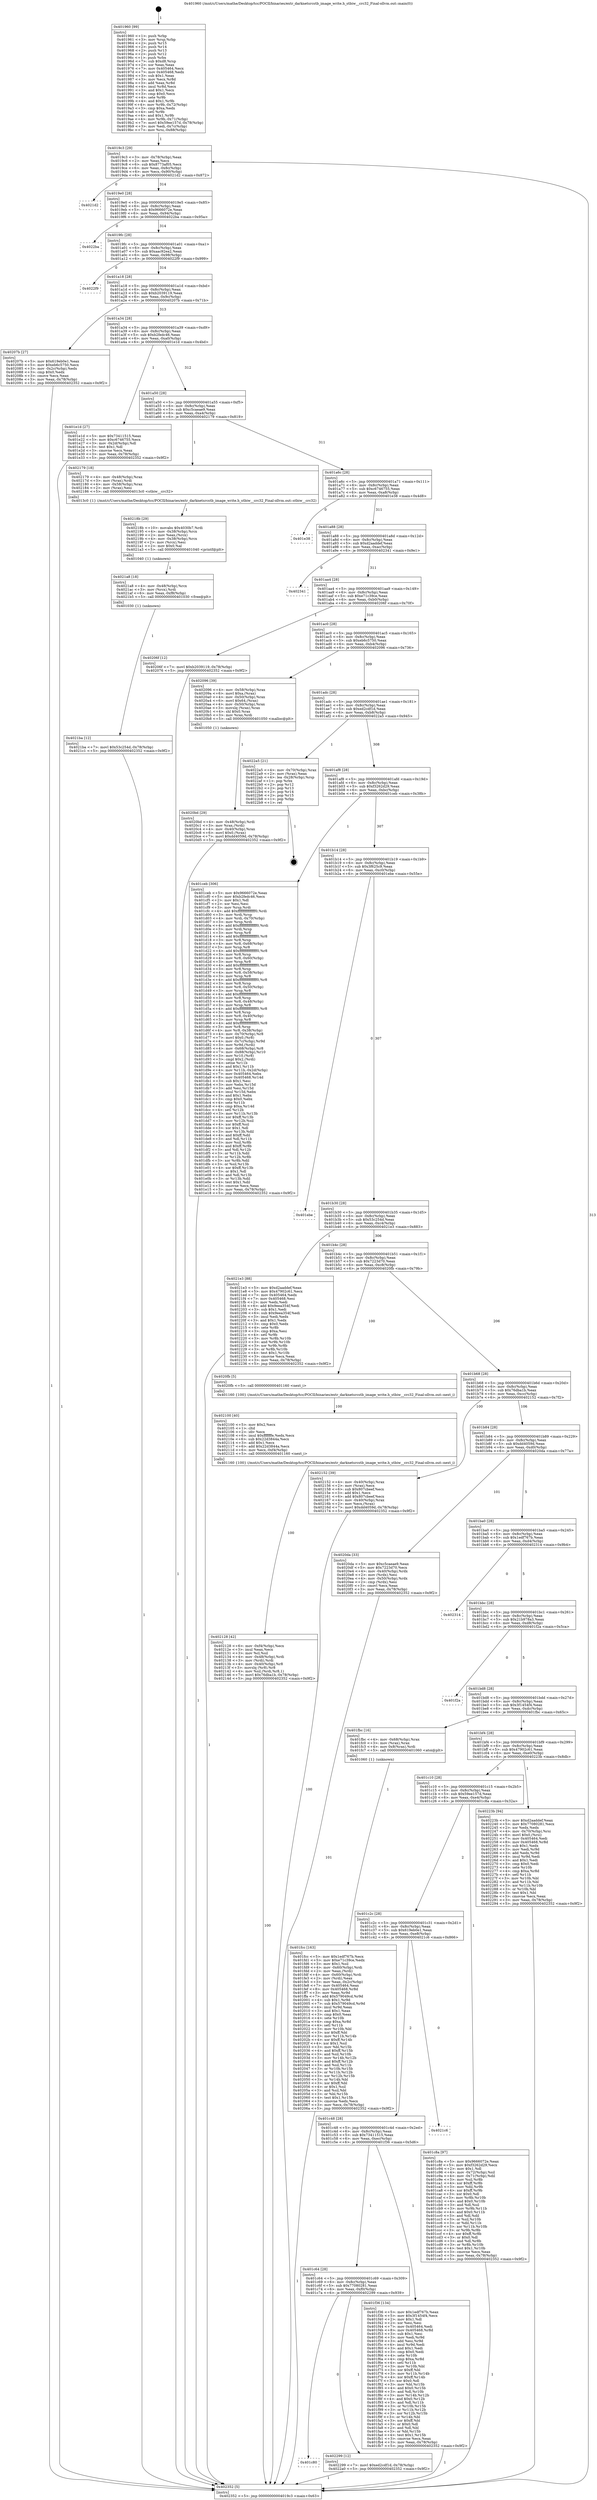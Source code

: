 digraph "0x401960" {
  label = "0x401960 (/mnt/c/Users/mathe/Desktop/tcc/POCII/binaries/extr_darknetsrcstb_image_write.h_stbiw__crc32_Final-ollvm.out::main(0))"
  labelloc = "t"
  node[shape=record]

  Entry [label="",width=0.3,height=0.3,shape=circle,fillcolor=black,style=filled]
  "0x4019c3" [label="{
     0x4019c3 [29]\l
     | [instrs]\l
     &nbsp;&nbsp;0x4019c3 \<+3\>: mov -0x78(%rbp),%eax\l
     &nbsp;&nbsp;0x4019c6 \<+2\>: mov %eax,%ecx\l
     &nbsp;&nbsp;0x4019c8 \<+6\>: sub $0x8773af05,%ecx\l
     &nbsp;&nbsp;0x4019ce \<+6\>: mov %eax,-0x8c(%rbp)\l
     &nbsp;&nbsp;0x4019d4 \<+6\>: mov %ecx,-0x90(%rbp)\l
     &nbsp;&nbsp;0x4019da \<+6\>: je 00000000004021d2 \<main+0x872\>\l
  }"]
  "0x4021d2" [label="{
     0x4021d2\l
  }", style=dashed]
  "0x4019e0" [label="{
     0x4019e0 [28]\l
     | [instrs]\l
     &nbsp;&nbsp;0x4019e0 \<+5\>: jmp 00000000004019e5 \<main+0x85\>\l
     &nbsp;&nbsp;0x4019e5 \<+6\>: mov -0x8c(%rbp),%eax\l
     &nbsp;&nbsp;0x4019eb \<+5\>: sub $0x9666072e,%eax\l
     &nbsp;&nbsp;0x4019f0 \<+6\>: mov %eax,-0x94(%rbp)\l
     &nbsp;&nbsp;0x4019f6 \<+6\>: je 00000000004022ba \<main+0x95a\>\l
  }"]
  Exit [label="",width=0.3,height=0.3,shape=circle,fillcolor=black,style=filled,peripheries=2]
  "0x4022ba" [label="{
     0x4022ba\l
  }", style=dashed]
  "0x4019fc" [label="{
     0x4019fc [28]\l
     | [instrs]\l
     &nbsp;&nbsp;0x4019fc \<+5\>: jmp 0000000000401a01 \<main+0xa1\>\l
     &nbsp;&nbsp;0x401a01 \<+6\>: mov -0x8c(%rbp),%eax\l
     &nbsp;&nbsp;0x401a07 \<+5\>: sub $0xaac92ea2,%eax\l
     &nbsp;&nbsp;0x401a0c \<+6\>: mov %eax,-0x98(%rbp)\l
     &nbsp;&nbsp;0x401a12 \<+6\>: je 00000000004022f9 \<main+0x999\>\l
  }"]
  "0x401c80" [label="{
     0x401c80\l
  }", style=dashed]
  "0x4022f9" [label="{
     0x4022f9\l
  }", style=dashed]
  "0x401a18" [label="{
     0x401a18 [28]\l
     | [instrs]\l
     &nbsp;&nbsp;0x401a18 \<+5\>: jmp 0000000000401a1d \<main+0xbd\>\l
     &nbsp;&nbsp;0x401a1d \<+6\>: mov -0x8c(%rbp),%eax\l
     &nbsp;&nbsp;0x401a23 \<+5\>: sub $0xb2039119,%eax\l
     &nbsp;&nbsp;0x401a28 \<+6\>: mov %eax,-0x9c(%rbp)\l
     &nbsp;&nbsp;0x401a2e \<+6\>: je 000000000040207b \<main+0x71b\>\l
  }"]
  "0x402299" [label="{
     0x402299 [12]\l
     | [instrs]\l
     &nbsp;&nbsp;0x402299 \<+7\>: movl $0xed2cdf1d,-0x78(%rbp)\l
     &nbsp;&nbsp;0x4022a0 \<+5\>: jmp 0000000000402352 \<main+0x9f2\>\l
  }"]
  "0x40207b" [label="{
     0x40207b [27]\l
     | [instrs]\l
     &nbsp;&nbsp;0x40207b \<+5\>: mov $0x619eb0e1,%eax\l
     &nbsp;&nbsp;0x402080 \<+5\>: mov $0xeb6c5750,%ecx\l
     &nbsp;&nbsp;0x402085 \<+3\>: mov -0x2c(%rbp),%edx\l
     &nbsp;&nbsp;0x402088 \<+3\>: cmp $0x0,%edx\l
     &nbsp;&nbsp;0x40208b \<+3\>: cmove %ecx,%eax\l
     &nbsp;&nbsp;0x40208e \<+3\>: mov %eax,-0x78(%rbp)\l
     &nbsp;&nbsp;0x402091 \<+5\>: jmp 0000000000402352 \<main+0x9f2\>\l
  }"]
  "0x401a34" [label="{
     0x401a34 [28]\l
     | [instrs]\l
     &nbsp;&nbsp;0x401a34 \<+5\>: jmp 0000000000401a39 \<main+0xd9\>\l
     &nbsp;&nbsp;0x401a39 \<+6\>: mov -0x8c(%rbp),%eax\l
     &nbsp;&nbsp;0x401a3f \<+5\>: sub $0xb2fedc46,%eax\l
     &nbsp;&nbsp;0x401a44 \<+6\>: mov %eax,-0xa0(%rbp)\l
     &nbsp;&nbsp;0x401a4a \<+6\>: je 0000000000401e1d \<main+0x4bd\>\l
  }"]
  "0x4021ba" [label="{
     0x4021ba [12]\l
     | [instrs]\l
     &nbsp;&nbsp;0x4021ba \<+7\>: movl $0x53c254d,-0x78(%rbp)\l
     &nbsp;&nbsp;0x4021c1 \<+5\>: jmp 0000000000402352 \<main+0x9f2\>\l
  }"]
  "0x401e1d" [label="{
     0x401e1d [27]\l
     | [instrs]\l
     &nbsp;&nbsp;0x401e1d \<+5\>: mov $0x73411515,%eax\l
     &nbsp;&nbsp;0x401e22 \<+5\>: mov $0xc6746755,%ecx\l
     &nbsp;&nbsp;0x401e27 \<+3\>: mov -0x2d(%rbp),%dl\l
     &nbsp;&nbsp;0x401e2a \<+3\>: test $0x1,%dl\l
     &nbsp;&nbsp;0x401e2d \<+3\>: cmovne %ecx,%eax\l
     &nbsp;&nbsp;0x401e30 \<+3\>: mov %eax,-0x78(%rbp)\l
     &nbsp;&nbsp;0x401e33 \<+5\>: jmp 0000000000402352 \<main+0x9f2\>\l
  }"]
  "0x401a50" [label="{
     0x401a50 [28]\l
     | [instrs]\l
     &nbsp;&nbsp;0x401a50 \<+5\>: jmp 0000000000401a55 \<main+0xf5\>\l
     &nbsp;&nbsp;0x401a55 \<+6\>: mov -0x8c(%rbp),%eax\l
     &nbsp;&nbsp;0x401a5b \<+5\>: sub $0xc5caeae9,%eax\l
     &nbsp;&nbsp;0x401a60 \<+6\>: mov %eax,-0xa4(%rbp)\l
     &nbsp;&nbsp;0x401a66 \<+6\>: je 0000000000402179 \<main+0x819\>\l
  }"]
  "0x4021a8" [label="{
     0x4021a8 [18]\l
     | [instrs]\l
     &nbsp;&nbsp;0x4021a8 \<+4\>: mov -0x48(%rbp),%rcx\l
     &nbsp;&nbsp;0x4021ac \<+3\>: mov (%rcx),%rdi\l
     &nbsp;&nbsp;0x4021af \<+6\>: mov %eax,-0xf8(%rbp)\l
     &nbsp;&nbsp;0x4021b5 \<+5\>: call 0000000000401030 \<free@plt\>\l
     | [calls]\l
     &nbsp;&nbsp;0x401030 \{1\} (unknown)\l
  }"]
  "0x402179" [label="{
     0x402179 [18]\l
     | [instrs]\l
     &nbsp;&nbsp;0x402179 \<+4\>: mov -0x48(%rbp),%rax\l
     &nbsp;&nbsp;0x40217d \<+3\>: mov (%rax),%rdi\l
     &nbsp;&nbsp;0x402180 \<+4\>: mov -0x58(%rbp),%rax\l
     &nbsp;&nbsp;0x402184 \<+2\>: mov (%rax),%esi\l
     &nbsp;&nbsp;0x402186 \<+5\>: call 00000000004013c0 \<stbiw__crc32\>\l
     | [calls]\l
     &nbsp;&nbsp;0x4013c0 \{1\} (/mnt/c/Users/mathe/Desktop/tcc/POCII/binaries/extr_darknetsrcstb_image_write.h_stbiw__crc32_Final-ollvm.out::stbiw__crc32)\l
  }"]
  "0x401a6c" [label="{
     0x401a6c [28]\l
     | [instrs]\l
     &nbsp;&nbsp;0x401a6c \<+5\>: jmp 0000000000401a71 \<main+0x111\>\l
     &nbsp;&nbsp;0x401a71 \<+6\>: mov -0x8c(%rbp),%eax\l
     &nbsp;&nbsp;0x401a77 \<+5\>: sub $0xc6746755,%eax\l
     &nbsp;&nbsp;0x401a7c \<+6\>: mov %eax,-0xa8(%rbp)\l
     &nbsp;&nbsp;0x401a82 \<+6\>: je 0000000000401e38 \<main+0x4d8\>\l
  }"]
  "0x40218b" [label="{
     0x40218b [29]\l
     | [instrs]\l
     &nbsp;&nbsp;0x40218b \<+10\>: movabs $0x4030b7,%rdi\l
     &nbsp;&nbsp;0x402195 \<+4\>: mov -0x38(%rbp),%rcx\l
     &nbsp;&nbsp;0x402199 \<+2\>: mov %eax,(%rcx)\l
     &nbsp;&nbsp;0x40219b \<+4\>: mov -0x38(%rbp),%rcx\l
     &nbsp;&nbsp;0x40219f \<+2\>: mov (%rcx),%esi\l
     &nbsp;&nbsp;0x4021a1 \<+2\>: mov $0x0,%al\l
     &nbsp;&nbsp;0x4021a3 \<+5\>: call 0000000000401040 \<printf@plt\>\l
     | [calls]\l
     &nbsp;&nbsp;0x401040 \{1\} (unknown)\l
  }"]
  "0x401e38" [label="{
     0x401e38\l
  }", style=dashed]
  "0x401a88" [label="{
     0x401a88 [28]\l
     | [instrs]\l
     &nbsp;&nbsp;0x401a88 \<+5\>: jmp 0000000000401a8d \<main+0x12d\>\l
     &nbsp;&nbsp;0x401a8d \<+6\>: mov -0x8c(%rbp),%eax\l
     &nbsp;&nbsp;0x401a93 \<+5\>: sub $0xd2aaddef,%eax\l
     &nbsp;&nbsp;0x401a98 \<+6\>: mov %eax,-0xac(%rbp)\l
     &nbsp;&nbsp;0x401a9e \<+6\>: je 0000000000402341 \<main+0x9e1\>\l
  }"]
  "0x402128" [label="{
     0x402128 [42]\l
     | [instrs]\l
     &nbsp;&nbsp;0x402128 \<+6\>: mov -0xf4(%rbp),%ecx\l
     &nbsp;&nbsp;0x40212e \<+3\>: imul %eax,%ecx\l
     &nbsp;&nbsp;0x402131 \<+3\>: mov %cl,%sil\l
     &nbsp;&nbsp;0x402134 \<+4\>: mov -0x48(%rbp),%rdi\l
     &nbsp;&nbsp;0x402138 \<+3\>: mov (%rdi),%rdi\l
     &nbsp;&nbsp;0x40213b \<+4\>: mov -0x40(%rbp),%r8\l
     &nbsp;&nbsp;0x40213f \<+3\>: movslq (%r8),%r8\l
     &nbsp;&nbsp;0x402142 \<+4\>: mov %sil,(%rdi,%r8,1)\l
     &nbsp;&nbsp;0x402146 \<+7\>: movl $0x76dba1b,-0x78(%rbp)\l
     &nbsp;&nbsp;0x40214d \<+5\>: jmp 0000000000402352 \<main+0x9f2\>\l
  }"]
  "0x402341" [label="{
     0x402341\l
  }", style=dashed]
  "0x401aa4" [label="{
     0x401aa4 [28]\l
     | [instrs]\l
     &nbsp;&nbsp;0x401aa4 \<+5\>: jmp 0000000000401aa9 \<main+0x149\>\l
     &nbsp;&nbsp;0x401aa9 \<+6\>: mov -0x8c(%rbp),%eax\l
     &nbsp;&nbsp;0x401aaf \<+5\>: sub $0xe71c39ce,%eax\l
     &nbsp;&nbsp;0x401ab4 \<+6\>: mov %eax,-0xb0(%rbp)\l
     &nbsp;&nbsp;0x401aba \<+6\>: je 000000000040206f \<main+0x70f\>\l
  }"]
  "0x402100" [label="{
     0x402100 [40]\l
     | [instrs]\l
     &nbsp;&nbsp;0x402100 \<+5\>: mov $0x2,%ecx\l
     &nbsp;&nbsp;0x402105 \<+1\>: cltd\l
     &nbsp;&nbsp;0x402106 \<+2\>: idiv %ecx\l
     &nbsp;&nbsp;0x402108 \<+6\>: imul $0xfffffffe,%edx,%ecx\l
     &nbsp;&nbsp;0x40210e \<+6\>: sub $0x22d3844a,%ecx\l
     &nbsp;&nbsp;0x402114 \<+3\>: add $0x1,%ecx\l
     &nbsp;&nbsp;0x402117 \<+6\>: add $0x22d3844a,%ecx\l
     &nbsp;&nbsp;0x40211d \<+6\>: mov %ecx,-0xf4(%rbp)\l
     &nbsp;&nbsp;0x402123 \<+5\>: call 0000000000401160 \<next_i\>\l
     | [calls]\l
     &nbsp;&nbsp;0x401160 \{100\} (/mnt/c/Users/mathe/Desktop/tcc/POCII/binaries/extr_darknetsrcstb_image_write.h_stbiw__crc32_Final-ollvm.out::next_i)\l
  }"]
  "0x40206f" [label="{
     0x40206f [12]\l
     | [instrs]\l
     &nbsp;&nbsp;0x40206f \<+7\>: movl $0xb2039119,-0x78(%rbp)\l
     &nbsp;&nbsp;0x402076 \<+5\>: jmp 0000000000402352 \<main+0x9f2\>\l
  }"]
  "0x401ac0" [label="{
     0x401ac0 [28]\l
     | [instrs]\l
     &nbsp;&nbsp;0x401ac0 \<+5\>: jmp 0000000000401ac5 \<main+0x165\>\l
     &nbsp;&nbsp;0x401ac5 \<+6\>: mov -0x8c(%rbp),%eax\l
     &nbsp;&nbsp;0x401acb \<+5\>: sub $0xeb6c5750,%eax\l
     &nbsp;&nbsp;0x401ad0 \<+6\>: mov %eax,-0xb4(%rbp)\l
     &nbsp;&nbsp;0x401ad6 \<+6\>: je 0000000000402096 \<main+0x736\>\l
  }"]
  "0x4020bd" [label="{
     0x4020bd [29]\l
     | [instrs]\l
     &nbsp;&nbsp;0x4020bd \<+4\>: mov -0x48(%rbp),%rdi\l
     &nbsp;&nbsp;0x4020c1 \<+3\>: mov %rax,(%rdi)\l
     &nbsp;&nbsp;0x4020c4 \<+4\>: mov -0x40(%rbp),%rax\l
     &nbsp;&nbsp;0x4020c8 \<+6\>: movl $0x0,(%rax)\l
     &nbsp;&nbsp;0x4020ce \<+7\>: movl $0xdd4059d,-0x78(%rbp)\l
     &nbsp;&nbsp;0x4020d5 \<+5\>: jmp 0000000000402352 \<main+0x9f2\>\l
  }"]
  "0x402096" [label="{
     0x402096 [39]\l
     | [instrs]\l
     &nbsp;&nbsp;0x402096 \<+4\>: mov -0x58(%rbp),%rax\l
     &nbsp;&nbsp;0x40209a \<+6\>: movl $0xa,(%rax)\l
     &nbsp;&nbsp;0x4020a0 \<+4\>: mov -0x50(%rbp),%rax\l
     &nbsp;&nbsp;0x4020a4 \<+6\>: movl $0x64,(%rax)\l
     &nbsp;&nbsp;0x4020aa \<+4\>: mov -0x50(%rbp),%rax\l
     &nbsp;&nbsp;0x4020ae \<+3\>: movslq (%rax),%rax\l
     &nbsp;&nbsp;0x4020b1 \<+4\>: shl $0x0,%rax\l
     &nbsp;&nbsp;0x4020b5 \<+3\>: mov %rax,%rdi\l
     &nbsp;&nbsp;0x4020b8 \<+5\>: call 0000000000401050 \<malloc@plt\>\l
     | [calls]\l
     &nbsp;&nbsp;0x401050 \{1\} (unknown)\l
  }"]
  "0x401adc" [label="{
     0x401adc [28]\l
     | [instrs]\l
     &nbsp;&nbsp;0x401adc \<+5\>: jmp 0000000000401ae1 \<main+0x181\>\l
     &nbsp;&nbsp;0x401ae1 \<+6\>: mov -0x8c(%rbp),%eax\l
     &nbsp;&nbsp;0x401ae7 \<+5\>: sub $0xed2cdf1d,%eax\l
     &nbsp;&nbsp;0x401aec \<+6\>: mov %eax,-0xb8(%rbp)\l
     &nbsp;&nbsp;0x401af2 \<+6\>: je 00000000004022a5 \<main+0x945\>\l
  }"]
  "0x401fcc" [label="{
     0x401fcc [163]\l
     | [instrs]\l
     &nbsp;&nbsp;0x401fcc \<+5\>: mov $0x1edf767b,%ecx\l
     &nbsp;&nbsp;0x401fd1 \<+5\>: mov $0xe71c39ce,%edx\l
     &nbsp;&nbsp;0x401fd6 \<+3\>: mov $0x1,%sil\l
     &nbsp;&nbsp;0x401fd9 \<+4\>: mov -0x60(%rbp),%rdi\l
     &nbsp;&nbsp;0x401fdd \<+2\>: mov %eax,(%rdi)\l
     &nbsp;&nbsp;0x401fdf \<+4\>: mov -0x60(%rbp),%rdi\l
     &nbsp;&nbsp;0x401fe3 \<+2\>: mov (%rdi),%eax\l
     &nbsp;&nbsp;0x401fe5 \<+3\>: mov %eax,-0x2c(%rbp)\l
     &nbsp;&nbsp;0x401fe8 \<+7\>: mov 0x405464,%eax\l
     &nbsp;&nbsp;0x401fef \<+8\>: mov 0x405468,%r8d\l
     &nbsp;&nbsp;0x401ff7 \<+3\>: mov %eax,%r9d\l
     &nbsp;&nbsp;0x401ffa \<+7\>: add $0x579049cd,%r9d\l
     &nbsp;&nbsp;0x402001 \<+4\>: sub $0x1,%r9d\l
     &nbsp;&nbsp;0x402005 \<+7\>: sub $0x579049cd,%r9d\l
     &nbsp;&nbsp;0x40200c \<+4\>: imul %r9d,%eax\l
     &nbsp;&nbsp;0x402010 \<+3\>: and $0x1,%eax\l
     &nbsp;&nbsp;0x402013 \<+3\>: cmp $0x0,%eax\l
     &nbsp;&nbsp;0x402016 \<+4\>: sete %r10b\l
     &nbsp;&nbsp;0x40201a \<+4\>: cmp $0xa,%r8d\l
     &nbsp;&nbsp;0x40201e \<+4\>: setl %r11b\l
     &nbsp;&nbsp;0x402022 \<+3\>: mov %r10b,%bl\l
     &nbsp;&nbsp;0x402025 \<+3\>: xor $0xff,%bl\l
     &nbsp;&nbsp;0x402028 \<+3\>: mov %r11b,%r14b\l
     &nbsp;&nbsp;0x40202b \<+4\>: xor $0xff,%r14b\l
     &nbsp;&nbsp;0x40202f \<+4\>: xor $0x1,%sil\l
     &nbsp;&nbsp;0x402033 \<+3\>: mov %bl,%r15b\l
     &nbsp;&nbsp;0x402036 \<+4\>: and $0xff,%r15b\l
     &nbsp;&nbsp;0x40203a \<+3\>: and %sil,%r10b\l
     &nbsp;&nbsp;0x40203d \<+3\>: mov %r14b,%r12b\l
     &nbsp;&nbsp;0x402040 \<+4\>: and $0xff,%r12b\l
     &nbsp;&nbsp;0x402044 \<+3\>: and %sil,%r11b\l
     &nbsp;&nbsp;0x402047 \<+3\>: or %r10b,%r15b\l
     &nbsp;&nbsp;0x40204a \<+3\>: or %r11b,%r12b\l
     &nbsp;&nbsp;0x40204d \<+3\>: xor %r12b,%r15b\l
     &nbsp;&nbsp;0x402050 \<+3\>: or %r14b,%bl\l
     &nbsp;&nbsp;0x402053 \<+3\>: xor $0xff,%bl\l
     &nbsp;&nbsp;0x402056 \<+4\>: or $0x1,%sil\l
     &nbsp;&nbsp;0x40205a \<+3\>: and %sil,%bl\l
     &nbsp;&nbsp;0x40205d \<+3\>: or %bl,%r15b\l
     &nbsp;&nbsp;0x402060 \<+4\>: test $0x1,%r15b\l
     &nbsp;&nbsp;0x402064 \<+3\>: cmovne %edx,%ecx\l
     &nbsp;&nbsp;0x402067 \<+3\>: mov %ecx,-0x78(%rbp)\l
     &nbsp;&nbsp;0x40206a \<+5\>: jmp 0000000000402352 \<main+0x9f2\>\l
  }"]
  "0x4022a5" [label="{
     0x4022a5 [21]\l
     | [instrs]\l
     &nbsp;&nbsp;0x4022a5 \<+4\>: mov -0x70(%rbp),%rax\l
     &nbsp;&nbsp;0x4022a9 \<+2\>: mov (%rax),%eax\l
     &nbsp;&nbsp;0x4022ab \<+4\>: lea -0x28(%rbp),%rsp\l
     &nbsp;&nbsp;0x4022af \<+1\>: pop %rbx\l
     &nbsp;&nbsp;0x4022b0 \<+2\>: pop %r12\l
     &nbsp;&nbsp;0x4022b2 \<+2\>: pop %r13\l
     &nbsp;&nbsp;0x4022b4 \<+2\>: pop %r14\l
     &nbsp;&nbsp;0x4022b6 \<+2\>: pop %r15\l
     &nbsp;&nbsp;0x4022b8 \<+1\>: pop %rbp\l
     &nbsp;&nbsp;0x4022b9 \<+1\>: ret\l
  }"]
  "0x401af8" [label="{
     0x401af8 [28]\l
     | [instrs]\l
     &nbsp;&nbsp;0x401af8 \<+5\>: jmp 0000000000401afd \<main+0x19d\>\l
     &nbsp;&nbsp;0x401afd \<+6\>: mov -0x8c(%rbp),%eax\l
     &nbsp;&nbsp;0x401b03 \<+5\>: sub $0xf3262d29,%eax\l
     &nbsp;&nbsp;0x401b08 \<+6\>: mov %eax,-0xbc(%rbp)\l
     &nbsp;&nbsp;0x401b0e \<+6\>: je 0000000000401ceb \<main+0x38b\>\l
  }"]
  "0x401c64" [label="{
     0x401c64 [28]\l
     | [instrs]\l
     &nbsp;&nbsp;0x401c64 \<+5\>: jmp 0000000000401c69 \<main+0x309\>\l
     &nbsp;&nbsp;0x401c69 \<+6\>: mov -0x8c(%rbp),%eax\l
     &nbsp;&nbsp;0x401c6f \<+5\>: sub $0x77080281,%eax\l
     &nbsp;&nbsp;0x401c74 \<+6\>: mov %eax,-0xf0(%rbp)\l
     &nbsp;&nbsp;0x401c7a \<+6\>: je 0000000000402299 \<main+0x939\>\l
  }"]
  "0x401ceb" [label="{
     0x401ceb [306]\l
     | [instrs]\l
     &nbsp;&nbsp;0x401ceb \<+5\>: mov $0x9666072e,%eax\l
     &nbsp;&nbsp;0x401cf0 \<+5\>: mov $0xb2fedc46,%ecx\l
     &nbsp;&nbsp;0x401cf5 \<+2\>: mov $0x1,%dl\l
     &nbsp;&nbsp;0x401cf7 \<+2\>: xor %esi,%esi\l
     &nbsp;&nbsp;0x401cf9 \<+3\>: mov %rsp,%rdi\l
     &nbsp;&nbsp;0x401cfc \<+4\>: add $0xfffffffffffffff0,%rdi\l
     &nbsp;&nbsp;0x401d00 \<+3\>: mov %rdi,%rsp\l
     &nbsp;&nbsp;0x401d03 \<+4\>: mov %rdi,-0x70(%rbp)\l
     &nbsp;&nbsp;0x401d07 \<+3\>: mov %rsp,%rdi\l
     &nbsp;&nbsp;0x401d0a \<+4\>: add $0xfffffffffffffff0,%rdi\l
     &nbsp;&nbsp;0x401d0e \<+3\>: mov %rdi,%rsp\l
     &nbsp;&nbsp;0x401d11 \<+3\>: mov %rsp,%r8\l
     &nbsp;&nbsp;0x401d14 \<+4\>: add $0xfffffffffffffff0,%r8\l
     &nbsp;&nbsp;0x401d18 \<+3\>: mov %r8,%rsp\l
     &nbsp;&nbsp;0x401d1b \<+4\>: mov %r8,-0x68(%rbp)\l
     &nbsp;&nbsp;0x401d1f \<+3\>: mov %rsp,%r8\l
     &nbsp;&nbsp;0x401d22 \<+4\>: add $0xfffffffffffffff0,%r8\l
     &nbsp;&nbsp;0x401d26 \<+3\>: mov %r8,%rsp\l
     &nbsp;&nbsp;0x401d29 \<+4\>: mov %r8,-0x60(%rbp)\l
     &nbsp;&nbsp;0x401d2d \<+3\>: mov %rsp,%r8\l
     &nbsp;&nbsp;0x401d30 \<+4\>: add $0xfffffffffffffff0,%r8\l
     &nbsp;&nbsp;0x401d34 \<+3\>: mov %r8,%rsp\l
     &nbsp;&nbsp;0x401d37 \<+4\>: mov %r8,-0x58(%rbp)\l
     &nbsp;&nbsp;0x401d3b \<+3\>: mov %rsp,%r8\l
     &nbsp;&nbsp;0x401d3e \<+4\>: add $0xfffffffffffffff0,%r8\l
     &nbsp;&nbsp;0x401d42 \<+3\>: mov %r8,%rsp\l
     &nbsp;&nbsp;0x401d45 \<+4\>: mov %r8,-0x50(%rbp)\l
     &nbsp;&nbsp;0x401d49 \<+3\>: mov %rsp,%r8\l
     &nbsp;&nbsp;0x401d4c \<+4\>: add $0xfffffffffffffff0,%r8\l
     &nbsp;&nbsp;0x401d50 \<+3\>: mov %r8,%rsp\l
     &nbsp;&nbsp;0x401d53 \<+4\>: mov %r8,-0x48(%rbp)\l
     &nbsp;&nbsp;0x401d57 \<+3\>: mov %rsp,%r8\l
     &nbsp;&nbsp;0x401d5a \<+4\>: add $0xfffffffffffffff0,%r8\l
     &nbsp;&nbsp;0x401d5e \<+3\>: mov %r8,%rsp\l
     &nbsp;&nbsp;0x401d61 \<+4\>: mov %r8,-0x40(%rbp)\l
     &nbsp;&nbsp;0x401d65 \<+3\>: mov %rsp,%r8\l
     &nbsp;&nbsp;0x401d68 \<+4\>: add $0xfffffffffffffff0,%r8\l
     &nbsp;&nbsp;0x401d6c \<+3\>: mov %r8,%rsp\l
     &nbsp;&nbsp;0x401d6f \<+4\>: mov %r8,-0x38(%rbp)\l
     &nbsp;&nbsp;0x401d73 \<+4\>: mov -0x70(%rbp),%r8\l
     &nbsp;&nbsp;0x401d77 \<+7\>: movl $0x0,(%r8)\l
     &nbsp;&nbsp;0x401d7e \<+4\>: mov -0x7c(%rbp),%r9d\l
     &nbsp;&nbsp;0x401d82 \<+3\>: mov %r9d,(%rdi)\l
     &nbsp;&nbsp;0x401d85 \<+4\>: mov -0x68(%rbp),%r8\l
     &nbsp;&nbsp;0x401d89 \<+7\>: mov -0x88(%rbp),%r10\l
     &nbsp;&nbsp;0x401d90 \<+3\>: mov %r10,(%r8)\l
     &nbsp;&nbsp;0x401d93 \<+3\>: cmpl $0x2,(%rdi)\l
     &nbsp;&nbsp;0x401d96 \<+4\>: setne %r11b\l
     &nbsp;&nbsp;0x401d9a \<+4\>: and $0x1,%r11b\l
     &nbsp;&nbsp;0x401d9e \<+4\>: mov %r11b,-0x2d(%rbp)\l
     &nbsp;&nbsp;0x401da2 \<+7\>: mov 0x405464,%ebx\l
     &nbsp;&nbsp;0x401da9 \<+8\>: mov 0x405468,%r14d\l
     &nbsp;&nbsp;0x401db1 \<+3\>: sub $0x1,%esi\l
     &nbsp;&nbsp;0x401db4 \<+3\>: mov %ebx,%r15d\l
     &nbsp;&nbsp;0x401db7 \<+3\>: add %esi,%r15d\l
     &nbsp;&nbsp;0x401dba \<+4\>: imul %r15d,%ebx\l
     &nbsp;&nbsp;0x401dbe \<+3\>: and $0x1,%ebx\l
     &nbsp;&nbsp;0x401dc1 \<+3\>: cmp $0x0,%ebx\l
     &nbsp;&nbsp;0x401dc4 \<+4\>: sete %r11b\l
     &nbsp;&nbsp;0x401dc8 \<+4\>: cmp $0xa,%r14d\l
     &nbsp;&nbsp;0x401dcc \<+4\>: setl %r12b\l
     &nbsp;&nbsp;0x401dd0 \<+3\>: mov %r11b,%r13b\l
     &nbsp;&nbsp;0x401dd3 \<+4\>: xor $0xff,%r13b\l
     &nbsp;&nbsp;0x401dd7 \<+3\>: mov %r12b,%sil\l
     &nbsp;&nbsp;0x401dda \<+4\>: xor $0xff,%sil\l
     &nbsp;&nbsp;0x401dde \<+3\>: xor $0x1,%dl\l
     &nbsp;&nbsp;0x401de1 \<+3\>: mov %r13b,%dil\l
     &nbsp;&nbsp;0x401de4 \<+4\>: and $0xff,%dil\l
     &nbsp;&nbsp;0x401de8 \<+3\>: and %dl,%r11b\l
     &nbsp;&nbsp;0x401deb \<+3\>: mov %sil,%r8b\l
     &nbsp;&nbsp;0x401dee \<+4\>: and $0xff,%r8b\l
     &nbsp;&nbsp;0x401df2 \<+3\>: and %dl,%r12b\l
     &nbsp;&nbsp;0x401df5 \<+3\>: or %r11b,%dil\l
     &nbsp;&nbsp;0x401df8 \<+3\>: or %r12b,%r8b\l
     &nbsp;&nbsp;0x401dfb \<+3\>: xor %r8b,%dil\l
     &nbsp;&nbsp;0x401dfe \<+3\>: or %sil,%r13b\l
     &nbsp;&nbsp;0x401e01 \<+4\>: xor $0xff,%r13b\l
     &nbsp;&nbsp;0x401e05 \<+3\>: or $0x1,%dl\l
     &nbsp;&nbsp;0x401e08 \<+3\>: and %dl,%r13b\l
     &nbsp;&nbsp;0x401e0b \<+3\>: or %r13b,%dil\l
     &nbsp;&nbsp;0x401e0e \<+4\>: test $0x1,%dil\l
     &nbsp;&nbsp;0x401e12 \<+3\>: cmovne %ecx,%eax\l
     &nbsp;&nbsp;0x401e15 \<+3\>: mov %eax,-0x78(%rbp)\l
     &nbsp;&nbsp;0x401e18 \<+5\>: jmp 0000000000402352 \<main+0x9f2\>\l
  }"]
  "0x401b14" [label="{
     0x401b14 [28]\l
     | [instrs]\l
     &nbsp;&nbsp;0x401b14 \<+5\>: jmp 0000000000401b19 \<main+0x1b9\>\l
     &nbsp;&nbsp;0x401b19 \<+6\>: mov -0x8c(%rbp),%eax\l
     &nbsp;&nbsp;0x401b1f \<+5\>: sub $0x3f625c9,%eax\l
     &nbsp;&nbsp;0x401b24 \<+6\>: mov %eax,-0xc0(%rbp)\l
     &nbsp;&nbsp;0x401b2a \<+6\>: je 0000000000401ebe \<main+0x55e\>\l
  }"]
  "0x401f36" [label="{
     0x401f36 [134]\l
     | [instrs]\l
     &nbsp;&nbsp;0x401f36 \<+5\>: mov $0x1edf767b,%eax\l
     &nbsp;&nbsp;0x401f3b \<+5\>: mov $0x3f1454f4,%ecx\l
     &nbsp;&nbsp;0x401f40 \<+2\>: mov $0x1,%dl\l
     &nbsp;&nbsp;0x401f42 \<+2\>: xor %esi,%esi\l
     &nbsp;&nbsp;0x401f44 \<+7\>: mov 0x405464,%edi\l
     &nbsp;&nbsp;0x401f4b \<+8\>: mov 0x405468,%r8d\l
     &nbsp;&nbsp;0x401f53 \<+3\>: sub $0x1,%esi\l
     &nbsp;&nbsp;0x401f56 \<+3\>: mov %edi,%r9d\l
     &nbsp;&nbsp;0x401f59 \<+3\>: add %esi,%r9d\l
     &nbsp;&nbsp;0x401f5c \<+4\>: imul %r9d,%edi\l
     &nbsp;&nbsp;0x401f60 \<+3\>: and $0x1,%edi\l
     &nbsp;&nbsp;0x401f63 \<+3\>: cmp $0x0,%edi\l
     &nbsp;&nbsp;0x401f66 \<+4\>: sete %r10b\l
     &nbsp;&nbsp;0x401f6a \<+4\>: cmp $0xa,%r8d\l
     &nbsp;&nbsp;0x401f6e \<+4\>: setl %r11b\l
     &nbsp;&nbsp;0x401f72 \<+3\>: mov %r10b,%bl\l
     &nbsp;&nbsp;0x401f75 \<+3\>: xor $0xff,%bl\l
     &nbsp;&nbsp;0x401f78 \<+3\>: mov %r11b,%r14b\l
     &nbsp;&nbsp;0x401f7b \<+4\>: xor $0xff,%r14b\l
     &nbsp;&nbsp;0x401f7f \<+3\>: xor $0x0,%dl\l
     &nbsp;&nbsp;0x401f82 \<+3\>: mov %bl,%r15b\l
     &nbsp;&nbsp;0x401f85 \<+4\>: and $0x0,%r15b\l
     &nbsp;&nbsp;0x401f89 \<+3\>: and %dl,%r10b\l
     &nbsp;&nbsp;0x401f8c \<+3\>: mov %r14b,%r12b\l
     &nbsp;&nbsp;0x401f8f \<+4\>: and $0x0,%r12b\l
     &nbsp;&nbsp;0x401f93 \<+3\>: and %dl,%r11b\l
     &nbsp;&nbsp;0x401f96 \<+3\>: or %r10b,%r15b\l
     &nbsp;&nbsp;0x401f99 \<+3\>: or %r11b,%r12b\l
     &nbsp;&nbsp;0x401f9c \<+3\>: xor %r12b,%r15b\l
     &nbsp;&nbsp;0x401f9f \<+3\>: or %r14b,%bl\l
     &nbsp;&nbsp;0x401fa2 \<+3\>: xor $0xff,%bl\l
     &nbsp;&nbsp;0x401fa5 \<+3\>: or $0x0,%dl\l
     &nbsp;&nbsp;0x401fa8 \<+2\>: and %dl,%bl\l
     &nbsp;&nbsp;0x401faa \<+3\>: or %bl,%r15b\l
     &nbsp;&nbsp;0x401fad \<+4\>: test $0x1,%r15b\l
     &nbsp;&nbsp;0x401fb1 \<+3\>: cmovne %ecx,%eax\l
     &nbsp;&nbsp;0x401fb4 \<+3\>: mov %eax,-0x78(%rbp)\l
     &nbsp;&nbsp;0x401fb7 \<+5\>: jmp 0000000000402352 \<main+0x9f2\>\l
  }"]
  "0x401ebe" [label="{
     0x401ebe\l
  }", style=dashed]
  "0x401b30" [label="{
     0x401b30 [28]\l
     | [instrs]\l
     &nbsp;&nbsp;0x401b30 \<+5\>: jmp 0000000000401b35 \<main+0x1d5\>\l
     &nbsp;&nbsp;0x401b35 \<+6\>: mov -0x8c(%rbp),%eax\l
     &nbsp;&nbsp;0x401b3b \<+5\>: sub $0x53c254d,%eax\l
     &nbsp;&nbsp;0x401b40 \<+6\>: mov %eax,-0xc4(%rbp)\l
     &nbsp;&nbsp;0x401b46 \<+6\>: je 00000000004021e3 \<main+0x883\>\l
  }"]
  "0x401c48" [label="{
     0x401c48 [28]\l
     | [instrs]\l
     &nbsp;&nbsp;0x401c48 \<+5\>: jmp 0000000000401c4d \<main+0x2ed\>\l
     &nbsp;&nbsp;0x401c4d \<+6\>: mov -0x8c(%rbp),%eax\l
     &nbsp;&nbsp;0x401c53 \<+5\>: sub $0x73411515,%eax\l
     &nbsp;&nbsp;0x401c58 \<+6\>: mov %eax,-0xec(%rbp)\l
     &nbsp;&nbsp;0x401c5e \<+6\>: je 0000000000401f36 \<main+0x5d6\>\l
  }"]
  "0x4021e3" [label="{
     0x4021e3 [88]\l
     | [instrs]\l
     &nbsp;&nbsp;0x4021e3 \<+5\>: mov $0xd2aaddef,%eax\l
     &nbsp;&nbsp;0x4021e8 \<+5\>: mov $0x47902c61,%ecx\l
     &nbsp;&nbsp;0x4021ed \<+7\>: mov 0x405464,%edx\l
     &nbsp;&nbsp;0x4021f4 \<+7\>: mov 0x405468,%esi\l
     &nbsp;&nbsp;0x4021fb \<+2\>: mov %edx,%edi\l
     &nbsp;&nbsp;0x4021fd \<+6\>: add $0x9eea354f,%edi\l
     &nbsp;&nbsp;0x402203 \<+3\>: sub $0x1,%edi\l
     &nbsp;&nbsp;0x402206 \<+6\>: sub $0x9eea354f,%edi\l
     &nbsp;&nbsp;0x40220c \<+3\>: imul %edi,%edx\l
     &nbsp;&nbsp;0x40220f \<+3\>: and $0x1,%edx\l
     &nbsp;&nbsp;0x402212 \<+3\>: cmp $0x0,%edx\l
     &nbsp;&nbsp;0x402215 \<+4\>: sete %r8b\l
     &nbsp;&nbsp;0x402219 \<+3\>: cmp $0xa,%esi\l
     &nbsp;&nbsp;0x40221c \<+4\>: setl %r9b\l
     &nbsp;&nbsp;0x402220 \<+3\>: mov %r8b,%r10b\l
     &nbsp;&nbsp;0x402223 \<+3\>: and %r9b,%r10b\l
     &nbsp;&nbsp;0x402226 \<+3\>: xor %r9b,%r8b\l
     &nbsp;&nbsp;0x402229 \<+3\>: or %r8b,%r10b\l
     &nbsp;&nbsp;0x40222c \<+4\>: test $0x1,%r10b\l
     &nbsp;&nbsp;0x402230 \<+3\>: cmovne %ecx,%eax\l
     &nbsp;&nbsp;0x402233 \<+3\>: mov %eax,-0x78(%rbp)\l
     &nbsp;&nbsp;0x402236 \<+5\>: jmp 0000000000402352 \<main+0x9f2\>\l
  }"]
  "0x401b4c" [label="{
     0x401b4c [28]\l
     | [instrs]\l
     &nbsp;&nbsp;0x401b4c \<+5\>: jmp 0000000000401b51 \<main+0x1f1\>\l
     &nbsp;&nbsp;0x401b51 \<+6\>: mov -0x8c(%rbp),%eax\l
     &nbsp;&nbsp;0x401b57 \<+5\>: sub $0x7223d70,%eax\l
     &nbsp;&nbsp;0x401b5c \<+6\>: mov %eax,-0xc8(%rbp)\l
     &nbsp;&nbsp;0x401b62 \<+6\>: je 00000000004020fb \<main+0x79b\>\l
  }"]
  "0x4021c6" [label="{
     0x4021c6\l
  }", style=dashed]
  "0x4020fb" [label="{
     0x4020fb [5]\l
     | [instrs]\l
     &nbsp;&nbsp;0x4020fb \<+5\>: call 0000000000401160 \<next_i\>\l
     | [calls]\l
     &nbsp;&nbsp;0x401160 \{100\} (/mnt/c/Users/mathe/Desktop/tcc/POCII/binaries/extr_darknetsrcstb_image_write.h_stbiw__crc32_Final-ollvm.out::next_i)\l
  }"]
  "0x401b68" [label="{
     0x401b68 [28]\l
     | [instrs]\l
     &nbsp;&nbsp;0x401b68 \<+5\>: jmp 0000000000401b6d \<main+0x20d\>\l
     &nbsp;&nbsp;0x401b6d \<+6\>: mov -0x8c(%rbp),%eax\l
     &nbsp;&nbsp;0x401b73 \<+5\>: sub $0x76dba1b,%eax\l
     &nbsp;&nbsp;0x401b78 \<+6\>: mov %eax,-0xcc(%rbp)\l
     &nbsp;&nbsp;0x401b7e \<+6\>: je 0000000000402152 \<main+0x7f2\>\l
  }"]
  "0x401960" [label="{
     0x401960 [99]\l
     | [instrs]\l
     &nbsp;&nbsp;0x401960 \<+1\>: push %rbp\l
     &nbsp;&nbsp;0x401961 \<+3\>: mov %rsp,%rbp\l
     &nbsp;&nbsp;0x401964 \<+2\>: push %r15\l
     &nbsp;&nbsp;0x401966 \<+2\>: push %r14\l
     &nbsp;&nbsp;0x401968 \<+2\>: push %r13\l
     &nbsp;&nbsp;0x40196a \<+2\>: push %r12\l
     &nbsp;&nbsp;0x40196c \<+1\>: push %rbx\l
     &nbsp;&nbsp;0x40196d \<+7\>: sub $0xd8,%rsp\l
     &nbsp;&nbsp;0x401974 \<+2\>: xor %eax,%eax\l
     &nbsp;&nbsp;0x401976 \<+7\>: mov 0x405464,%ecx\l
     &nbsp;&nbsp;0x40197d \<+7\>: mov 0x405468,%edx\l
     &nbsp;&nbsp;0x401984 \<+3\>: sub $0x1,%eax\l
     &nbsp;&nbsp;0x401987 \<+3\>: mov %ecx,%r8d\l
     &nbsp;&nbsp;0x40198a \<+3\>: add %eax,%r8d\l
     &nbsp;&nbsp;0x40198d \<+4\>: imul %r8d,%ecx\l
     &nbsp;&nbsp;0x401991 \<+3\>: and $0x1,%ecx\l
     &nbsp;&nbsp;0x401994 \<+3\>: cmp $0x0,%ecx\l
     &nbsp;&nbsp;0x401997 \<+4\>: sete %r9b\l
     &nbsp;&nbsp;0x40199b \<+4\>: and $0x1,%r9b\l
     &nbsp;&nbsp;0x40199f \<+4\>: mov %r9b,-0x72(%rbp)\l
     &nbsp;&nbsp;0x4019a3 \<+3\>: cmp $0xa,%edx\l
     &nbsp;&nbsp;0x4019a6 \<+4\>: setl %r9b\l
     &nbsp;&nbsp;0x4019aa \<+4\>: and $0x1,%r9b\l
     &nbsp;&nbsp;0x4019ae \<+4\>: mov %r9b,-0x71(%rbp)\l
     &nbsp;&nbsp;0x4019b2 \<+7\>: movl $0x59ee157d,-0x78(%rbp)\l
     &nbsp;&nbsp;0x4019b9 \<+3\>: mov %edi,-0x7c(%rbp)\l
     &nbsp;&nbsp;0x4019bc \<+7\>: mov %rsi,-0x88(%rbp)\l
  }"]
  "0x402152" [label="{
     0x402152 [39]\l
     | [instrs]\l
     &nbsp;&nbsp;0x402152 \<+4\>: mov -0x40(%rbp),%rax\l
     &nbsp;&nbsp;0x402156 \<+2\>: mov (%rax),%ecx\l
     &nbsp;&nbsp;0x402158 \<+6\>: sub $0x807cbeef,%ecx\l
     &nbsp;&nbsp;0x40215e \<+3\>: add $0x1,%ecx\l
     &nbsp;&nbsp;0x402161 \<+6\>: add $0x807cbeef,%ecx\l
     &nbsp;&nbsp;0x402167 \<+4\>: mov -0x40(%rbp),%rax\l
     &nbsp;&nbsp;0x40216b \<+2\>: mov %ecx,(%rax)\l
     &nbsp;&nbsp;0x40216d \<+7\>: movl $0xdd4059d,-0x78(%rbp)\l
     &nbsp;&nbsp;0x402174 \<+5\>: jmp 0000000000402352 \<main+0x9f2\>\l
  }"]
  "0x401b84" [label="{
     0x401b84 [28]\l
     | [instrs]\l
     &nbsp;&nbsp;0x401b84 \<+5\>: jmp 0000000000401b89 \<main+0x229\>\l
     &nbsp;&nbsp;0x401b89 \<+6\>: mov -0x8c(%rbp),%eax\l
     &nbsp;&nbsp;0x401b8f \<+5\>: sub $0xdd4059d,%eax\l
     &nbsp;&nbsp;0x401b94 \<+6\>: mov %eax,-0xd0(%rbp)\l
     &nbsp;&nbsp;0x401b9a \<+6\>: je 00000000004020da \<main+0x77a\>\l
  }"]
  "0x402352" [label="{
     0x402352 [5]\l
     | [instrs]\l
     &nbsp;&nbsp;0x402352 \<+5\>: jmp 00000000004019c3 \<main+0x63\>\l
  }"]
  "0x4020da" [label="{
     0x4020da [33]\l
     | [instrs]\l
     &nbsp;&nbsp;0x4020da \<+5\>: mov $0xc5caeae9,%eax\l
     &nbsp;&nbsp;0x4020df \<+5\>: mov $0x7223d70,%ecx\l
     &nbsp;&nbsp;0x4020e4 \<+4\>: mov -0x40(%rbp),%rdx\l
     &nbsp;&nbsp;0x4020e8 \<+2\>: mov (%rdx),%esi\l
     &nbsp;&nbsp;0x4020ea \<+4\>: mov -0x50(%rbp),%rdx\l
     &nbsp;&nbsp;0x4020ee \<+2\>: cmp (%rdx),%esi\l
     &nbsp;&nbsp;0x4020f0 \<+3\>: cmovl %ecx,%eax\l
     &nbsp;&nbsp;0x4020f3 \<+3\>: mov %eax,-0x78(%rbp)\l
     &nbsp;&nbsp;0x4020f6 \<+5\>: jmp 0000000000402352 \<main+0x9f2\>\l
  }"]
  "0x401ba0" [label="{
     0x401ba0 [28]\l
     | [instrs]\l
     &nbsp;&nbsp;0x401ba0 \<+5\>: jmp 0000000000401ba5 \<main+0x245\>\l
     &nbsp;&nbsp;0x401ba5 \<+6\>: mov -0x8c(%rbp),%eax\l
     &nbsp;&nbsp;0x401bab \<+5\>: sub $0x1edf767b,%eax\l
     &nbsp;&nbsp;0x401bb0 \<+6\>: mov %eax,-0xd4(%rbp)\l
     &nbsp;&nbsp;0x401bb6 \<+6\>: je 0000000000402314 \<main+0x9b4\>\l
  }"]
  "0x401c2c" [label="{
     0x401c2c [28]\l
     | [instrs]\l
     &nbsp;&nbsp;0x401c2c \<+5\>: jmp 0000000000401c31 \<main+0x2d1\>\l
     &nbsp;&nbsp;0x401c31 \<+6\>: mov -0x8c(%rbp),%eax\l
     &nbsp;&nbsp;0x401c37 \<+5\>: sub $0x619eb0e1,%eax\l
     &nbsp;&nbsp;0x401c3c \<+6\>: mov %eax,-0xe8(%rbp)\l
     &nbsp;&nbsp;0x401c42 \<+6\>: je 00000000004021c6 \<main+0x866\>\l
  }"]
  "0x402314" [label="{
     0x402314\l
  }", style=dashed]
  "0x401bbc" [label="{
     0x401bbc [28]\l
     | [instrs]\l
     &nbsp;&nbsp;0x401bbc \<+5\>: jmp 0000000000401bc1 \<main+0x261\>\l
     &nbsp;&nbsp;0x401bc1 \<+6\>: mov -0x8c(%rbp),%eax\l
     &nbsp;&nbsp;0x401bc7 \<+5\>: sub $0x21b978a3,%eax\l
     &nbsp;&nbsp;0x401bcc \<+6\>: mov %eax,-0xd8(%rbp)\l
     &nbsp;&nbsp;0x401bd2 \<+6\>: je 0000000000401f2a \<main+0x5ca\>\l
  }"]
  "0x401c8a" [label="{
     0x401c8a [97]\l
     | [instrs]\l
     &nbsp;&nbsp;0x401c8a \<+5\>: mov $0x9666072e,%eax\l
     &nbsp;&nbsp;0x401c8f \<+5\>: mov $0xf3262d29,%ecx\l
     &nbsp;&nbsp;0x401c94 \<+2\>: mov $0x1,%dl\l
     &nbsp;&nbsp;0x401c96 \<+4\>: mov -0x72(%rbp),%sil\l
     &nbsp;&nbsp;0x401c9a \<+4\>: mov -0x71(%rbp),%dil\l
     &nbsp;&nbsp;0x401c9e \<+3\>: mov %sil,%r8b\l
     &nbsp;&nbsp;0x401ca1 \<+4\>: xor $0xff,%r8b\l
     &nbsp;&nbsp;0x401ca5 \<+3\>: mov %dil,%r9b\l
     &nbsp;&nbsp;0x401ca8 \<+4\>: xor $0xff,%r9b\l
     &nbsp;&nbsp;0x401cac \<+3\>: xor $0x0,%dl\l
     &nbsp;&nbsp;0x401caf \<+3\>: mov %r8b,%r10b\l
     &nbsp;&nbsp;0x401cb2 \<+4\>: and $0x0,%r10b\l
     &nbsp;&nbsp;0x401cb6 \<+3\>: and %dl,%sil\l
     &nbsp;&nbsp;0x401cb9 \<+3\>: mov %r9b,%r11b\l
     &nbsp;&nbsp;0x401cbc \<+4\>: and $0x0,%r11b\l
     &nbsp;&nbsp;0x401cc0 \<+3\>: and %dl,%dil\l
     &nbsp;&nbsp;0x401cc3 \<+3\>: or %sil,%r10b\l
     &nbsp;&nbsp;0x401cc6 \<+3\>: or %dil,%r11b\l
     &nbsp;&nbsp;0x401cc9 \<+3\>: xor %r11b,%r10b\l
     &nbsp;&nbsp;0x401ccc \<+3\>: or %r9b,%r8b\l
     &nbsp;&nbsp;0x401ccf \<+4\>: xor $0xff,%r8b\l
     &nbsp;&nbsp;0x401cd3 \<+3\>: or $0x0,%dl\l
     &nbsp;&nbsp;0x401cd6 \<+3\>: and %dl,%r8b\l
     &nbsp;&nbsp;0x401cd9 \<+3\>: or %r8b,%r10b\l
     &nbsp;&nbsp;0x401cdc \<+4\>: test $0x1,%r10b\l
     &nbsp;&nbsp;0x401ce0 \<+3\>: cmovne %ecx,%eax\l
     &nbsp;&nbsp;0x401ce3 \<+3\>: mov %eax,-0x78(%rbp)\l
     &nbsp;&nbsp;0x401ce6 \<+5\>: jmp 0000000000402352 \<main+0x9f2\>\l
  }"]
  "0x401f2a" [label="{
     0x401f2a\l
  }", style=dashed]
  "0x401bd8" [label="{
     0x401bd8 [28]\l
     | [instrs]\l
     &nbsp;&nbsp;0x401bd8 \<+5\>: jmp 0000000000401bdd \<main+0x27d\>\l
     &nbsp;&nbsp;0x401bdd \<+6\>: mov -0x8c(%rbp),%eax\l
     &nbsp;&nbsp;0x401be3 \<+5\>: sub $0x3f1454f4,%eax\l
     &nbsp;&nbsp;0x401be8 \<+6\>: mov %eax,-0xdc(%rbp)\l
     &nbsp;&nbsp;0x401bee \<+6\>: je 0000000000401fbc \<main+0x65c\>\l
  }"]
  "0x401c10" [label="{
     0x401c10 [28]\l
     | [instrs]\l
     &nbsp;&nbsp;0x401c10 \<+5\>: jmp 0000000000401c15 \<main+0x2b5\>\l
     &nbsp;&nbsp;0x401c15 \<+6\>: mov -0x8c(%rbp),%eax\l
     &nbsp;&nbsp;0x401c1b \<+5\>: sub $0x59ee157d,%eax\l
     &nbsp;&nbsp;0x401c20 \<+6\>: mov %eax,-0xe4(%rbp)\l
     &nbsp;&nbsp;0x401c26 \<+6\>: je 0000000000401c8a \<main+0x32a\>\l
  }"]
  "0x401fbc" [label="{
     0x401fbc [16]\l
     | [instrs]\l
     &nbsp;&nbsp;0x401fbc \<+4\>: mov -0x68(%rbp),%rax\l
     &nbsp;&nbsp;0x401fc0 \<+3\>: mov (%rax),%rax\l
     &nbsp;&nbsp;0x401fc3 \<+4\>: mov 0x8(%rax),%rdi\l
     &nbsp;&nbsp;0x401fc7 \<+5\>: call 0000000000401060 \<atoi@plt\>\l
     | [calls]\l
     &nbsp;&nbsp;0x401060 \{1\} (unknown)\l
  }"]
  "0x401bf4" [label="{
     0x401bf4 [28]\l
     | [instrs]\l
     &nbsp;&nbsp;0x401bf4 \<+5\>: jmp 0000000000401bf9 \<main+0x299\>\l
     &nbsp;&nbsp;0x401bf9 \<+6\>: mov -0x8c(%rbp),%eax\l
     &nbsp;&nbsp;0x401bff \<+5\>: sub $0x47902c61,%eax\l
     &nbsp;&nbsp;0x401c04 \<+6\>: mov %eax,-0xe0(%rbp)\l
     &nbsp;&nbsp;0x401c0a \<+6\>: je 000000000040223b \<main+0x8db\>\l
  }"]
  "0x40223b" [label="{
     0x40223b [94]\l
     | [instrs]\l
     &nbsp;&nbsp;0x40223b \<+5\>: mov $0xd2aaddef,%eax\l
     &nbsp;&nbsp;0x402240 \<+5\>: mov $0x77080281,%ecx\l
     &nbsp;&nbsp;0x402245 \<+2\>: xor %edx,%edx\l
     &nbsp;&nbsp;0x402247 \<+4\>: mov -0x70(%rbp),%rsi\l
     &nbsp;&nbsp;0x40224b \<+6\>: movl $0x0,(%rsi)\l
     &nbsp;&nbsp;0x402251 \<+7\>: mov 0x405464,%edi\l
     &nbsp;&nbsp;0x402258 \<+8\>: mov 0x405468,%r8d\l
     &nbsp;&nbsp;0x402260 \<+3\>: sub $0x1,%edx\l
     &nbsp;&nbsp;0x402263 \<+3\>: mov %edi,%r9d\l
     &nbsp;&nbsp;0x402266 \<+3\>: add %edx,%r9d\l
     &nbsp;&nbsp;0x402269 \<+4\>: imul %r9d,%edi\l
     &nbsp;&nbsp;0x40226d \<+3\>: and $0x1,%edi\l
     &nbsp;&nbsp;0x402270 \<+3\>: cmp $0x0,%edi\l
     &nbsp;&nbsp;0x402273 \<+4\>: sete %r10b\l
     &nbsp;&nbsp;0x402277 \<+4\>: cmp $0xa,%r8d\l
     &nbsp;&nbsp;0x40227b \<+4\>: setl %r11b\l
     &nbsp;&nbsp;0x40227f \<+3\>: mov %r10b,%bl\l
     &nbsp;&nbsp;0x402282 \<+3\>: and %r11b,%bl\l
     &nbsp;&nbsp;0x402285 \<+3\>: xor %r11b,%r10b\l
     &nbsp;&nbsp;0x402288 \<+3\>: or %r10b,%bl\l
     &nbsp;&nbsp;0x40228b \<+3\>: test $0x1,%bl\l
     &nbsp;&nbsp;0x40228e \<+3\>: cmovne %ecx,%eax\l
     &nbsp;&nbsp;0x402291 \<+3\>: mov %eax,-0x78(%rbp)\l
     &nbsp;&nbsp;0x402294 \<+5\>: jmp 0000000000402352 \<main+0x9f2\>\l
  }"]
  Entry -> "0x401960" [label=" 1"]
  "0x4019c3" -> "0x4021d2" [label=" 0"]
  "0x4019c3" -> "0x4019e0" [label=" 314"]
  "0x4022a5" -> Exit [label=" 1"]
  "0x4019e0" -> "0x4022ba" [label=" 0"]
  "0x4019e0" -> "0x4019fc" [label=" 314"]
  "0x402299" -> "0x402352" [label=" 1"]
  "0x4019fc" -> "0x4022f9" [label=" 0"]
  "0x4019fc" -> "0x401a18" [label=" 314"]
  "0x401c64" -> "0x401c80" [label=" 0"]
  "0x401a18" -> "0x40207b" [label=" 1"]
  "0x401a18" -> "0x401a34" [label=" 313"]
  "0x401c64" -> "0x402299" [label=" 1"]
  "0x401a34" -> "0x401e1d" [label=" 1"]
  "0x401a34" -> "0x401a50" [label=" 312"]
  "0x40223b" -> "0x402352" [label=" 1"]
  "0x401a50" -> "0x402179" [label=" 1"]
  "0x401a50" -> "0x401a6c" [label=" 311"]
  "0x4021e3" -> "0x402352" [label=" 1"]
  "0x401a6c" -> "0x401e38" [label=" 0"]
  "0x401a6c" -> "0x401a88" [label=" 311"]
  "0x4021ba" -> "0x402352" [label=" 1"]
  "0x401a88" -> "0x402341" [label=" 0"]
  "0x401a88" -> "0x401aa4" [label=" 311"]
  "0x4021a8" -> "0x4021ba" [label=" 1"]
  "0x401aa4" -> "0x40206f" [label=" 1"]
  "0x401aa4" -> "0x401ac0" [label=" 310"]
  "0x40218b" -> "0x4021a8" [label=" 1"]
  "0x401ac0" -> "0x402096" [label=" 1"]
  "0x401ac0" -> "0x401adc" [label=" 309"]
  "0x402179" -> "0x40218b" [label=" 1"]
  "0x401adc" -> "0x4022a5" [label=" 1"]
  "0x401adc" -> "0x401af8" [label=" 308"]
  "0x402152" -> "0x402352" [label=" 100"]
  "0x401af8" -> "0x401ceb" [label=" 1"]
  "0x401af8" -> "0x401b14" [label=" 307"]
  "0x402128" -> "0x402352" [label=" 100"]
  "0x401b14" -> "0x401ebe" [label=" 0"]
  "0x401b14" -> "0x401b30" [label=" 307"]
  "0x402100" -> "0x402128" [label=" 100"]
  "0x401b30" -> "0x4021e3" [label=" 1"]
  "0x401b30" -> "0x401b4c" [label=" 306"]
  "0x4020da" -> "0x402352" [label=" 101"]
  "0x401b4c" -> "0x4020fb" [label=" 100"]
  "0x401b4c" -> "0x401b68" [label=" 206"]
  "0x4020bd" -> "0x402352" [label=" 1"]
  "0x401b68" -> "0x402152" [label=" 100"]
  "0x401b68" -> "0x401b84" [label=" 106"]
  "0x40206f" -> "0x402352" [label=" 1"]
  "0x401b84" -> "0x4020da" [label=" 101"]
  "0x401b84" -> "0x401ba0" [label=" 5"]
  "0x401fcc" -> "0x402352" [label=" 1"]
  "0x401ba0" -> "0x402314" [label=" 0"]
  "0x401ba0" -> "0x401bbc" [label=" 5"]
  "0x401fbc" -> "0x401fcc" [label=" 1"]
  "0x401bbc" -> "0x401f2a" [label=" 0"]
  "0x401bbc" -> "0x401bd8" [label=" 5"]
  "0x401f36" -> "0x402352" [label=" 1"]
  "0x401bd8" -> "0x401fbc" [label=" 1"]
  "0x401bd8" -> "0x401bf4" [label=" 4"]
  "0x401c48" -> "0x401f36" [label=" 1"]
  "0x401bf4" -> "0x40223b" [label=" 1"]
  "0x401bf4" -> "0x401c10" [label=" 3"]
  "0x401c48" -> "0x401c64" [label=" 1"]
  "0x401c10" -> "0x401c8a" [label=" 1"]
  "0x401c10" -> "0x401c2c" [label=" 2"]
  "0x401c8a" -> "0x402352" [label=" 1"]
  "0x401960" -> "0x4019c3" [label=" 1"]
  "0x402352" -> "0x4019c3" [label=" 313"]
  "0x40207b" -> "0x402352" [label=" 1"]
  "0x401ceb" -> "0x402352" [label=" 1"]
  "0x401e1d" -> "0x402352" [label=" 1"]
  "0x402096" -> "0x4020bd" [label=" 1"]
  "0x401c2c" -> "0x4021c6" [label=" 0"]
  "0x401c2c" -> "0x401c48" [label=" 2"]
  "0x4020fb" -> "0x402100" [label=" 100"]
}

